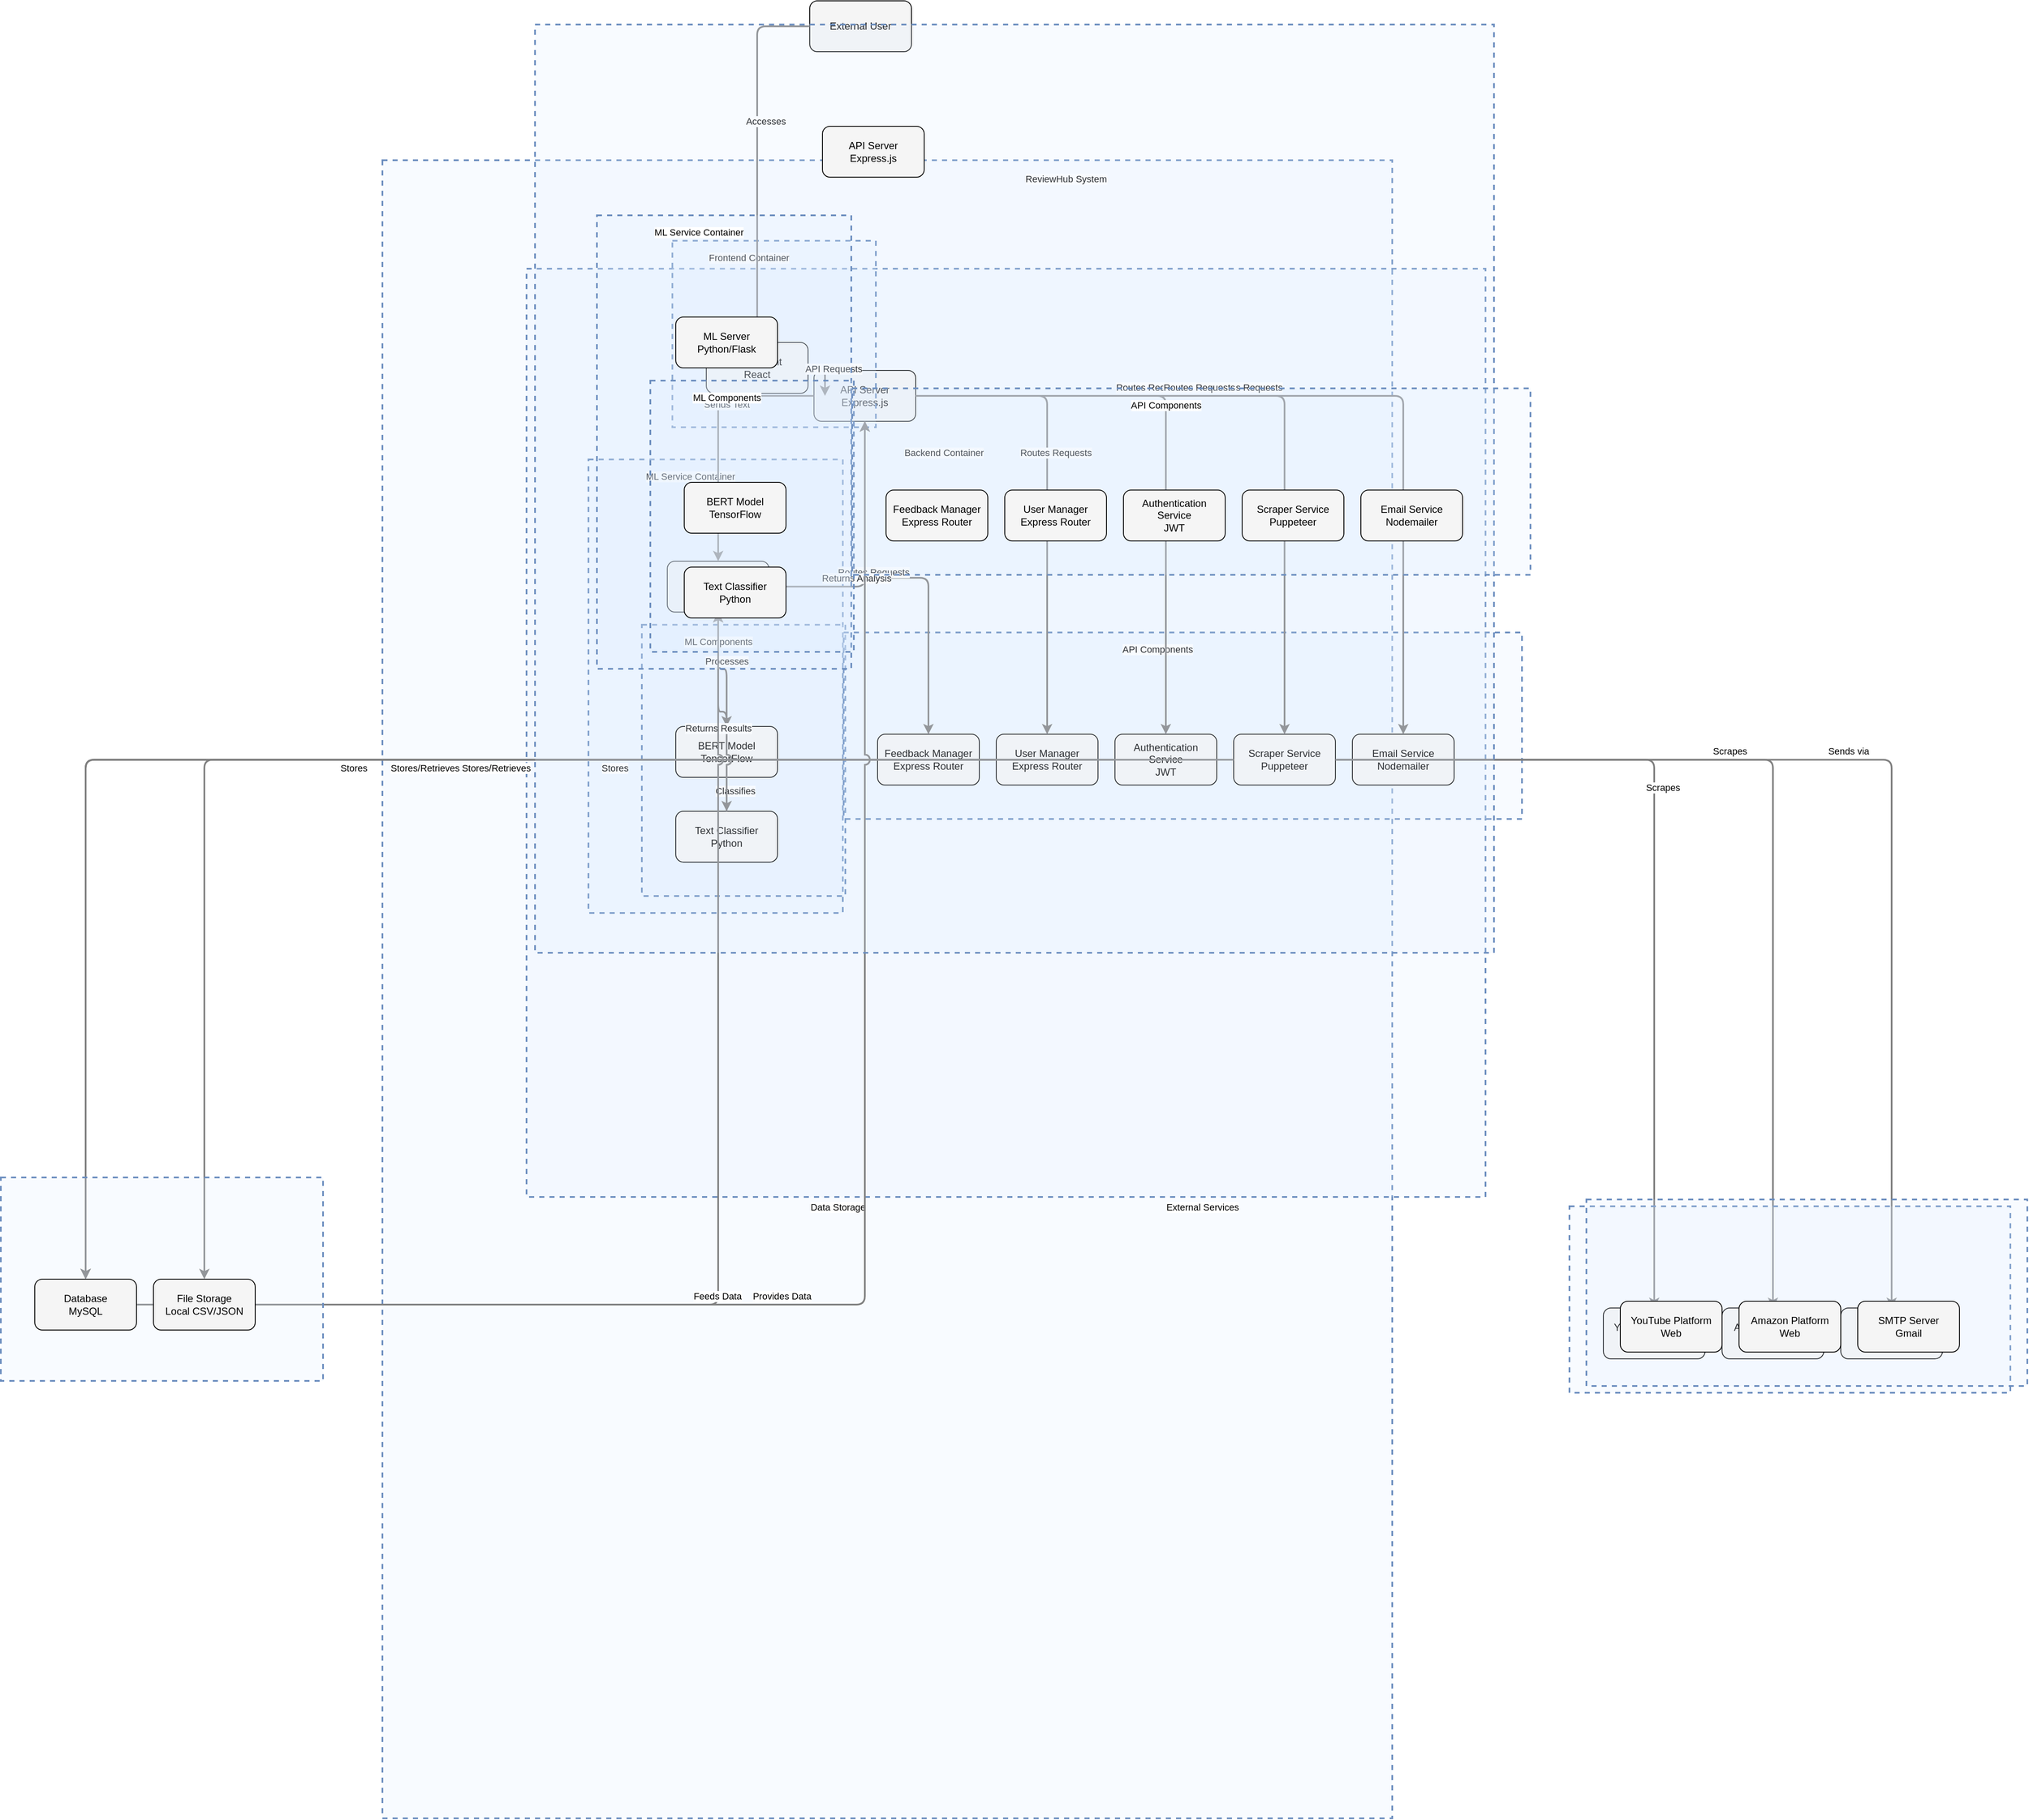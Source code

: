 <mxfile version="26.0.16">
  <diagram id="codeviz-diagram" name="System Diagram">
    <mxGraphModel dx="3816" dy="1373" grid="1" gridSize="10" guides="1" tooltips="1" connect="1" arrows="1" fold="1" page="1" pageScale="1" pageWidth="1169" pageHeight="827" math="0" shadow="0">
      <root>
        <mxCell id="0" />
        <mxCell id="1" parent="0" />
        <mxCell id="subGraph7" value="" style="html=1;whiteSpace=wrap;container=1;fillColor=#dae8fc;strokeColor=#6c8ebf;dashed=1;fillOpacity=20;strokeWidth=2;containerType=none;recursiveResize=0;movable=1;resizable=1;autosize=0;dropTarget=0" parent="1" vertex="1">
          <mxGeometry x="-120" y="200" width="1191" height="1956" as="geometry" />
        </mxCell>
        <mxCell id="subGraph6_label" value="External Services" style="edgeLabel;html=1;align=center;verticalAlign=middle;resizable=0;labelBackgroundColor=white;spacing=5" parent="subGraph7" vertex="1">
          <mxGeometry x="745" y="1223" width="444" height="24" as="geometry" />
        </mxCell>
        <mxCell id="subGraph5_label" value="Data Storage" style="edgeLabel;html=1;align=center;verticalAlign=middle;resizable=0;labelBackgroundColor=white;spacing=5" parent="subGraph7" vertex="1">
          <mxGeometry x="385" y="1223" width="304" height="24" as="geometry" />
        </mxCell>
        <mxCell id="subGraph4" value="" style="html=1;whiteSpace=wrap;container=1;fillColor=#dae8fc;strokeColor=#6c8ebf;dashed=1;fillOpacity=20;strokeWidth=2;containerType=none;recursiveResize=0;movable=1;resizable=1;autosize=0;dropTarget=0" parent="subGraph7" vertex="1">
          <mxGeometry x="170" y="128" width="1131" height="1095" as="geometry" />
        </mxCell>
        <mxCell id="subGraph3" value="" style="html=1;whiteSpace=wrap;container=1;fillColor=#dae8fc;strokeColor=#6c8ebf;dashed=1;fillOpacity=20;strokeWidth=2;containerType=none;recursiveResize=0;movable=1;resizable=1;autosize=0;dropTarget=0" parent="subGraph4" vertex="1">
          <mxGeometry x="73" y="225" width="300" height="535" as="geometry" />
        </mxCell>
        <mxCell id="subGraph2" value="" style="html=1;whiteSpace=wrap;container=1;fillColor=#dae8fc;strokeColor=#6c8ebf;dashed=1;fillOpacity=20;strokeWidth=2;containerType=none;recursiveResize=0;movable=1;resizable=1;autosize=0;dropTarget=0" parent="subGraph3" vertex="1">
          <mxGeometry x="63" y="195" width="240" height="320" as="geometry" />
        </mxCell>
        <mxCell id="BERTModel" value="BERT Model&lt;br&gt;TensorFlow" style="rounded=1;whiteSpace=wrap;html=1;fillColor=#f5f5f5" parent="subGraph2" vertex="1">
          <mxGeometry x="40" y="120" width="120" height="60" as="geometry" />
        </mxCell>
        <mxCell id="TextClassifier" value="Text Classifier&lt;br&gt;Python" style="rounded=1;whiteSpace=wrap;html=1;fillColor=#f5f5f5" parent="subGraph2" vertex="1">
          <mxGeometry x="40" y="220" width="120" height="60" as="geometry" />
        </mxCell>
        <mxCell id="subGraph2_label" value="ML Components" style="edgeLabel;html=1;align=center;verticalAlign=middle;resizable=0;labelBackgroundColor=white;spacing=5" parent="subGraph3" vertex="1">
          <mxGeometry x="71" y="203" width="164" height="24" as="geometry" />
        </mxCell>
        <mxCell id="PythonServer" value="ML Server&lt;br&gt;Python/Flask" style="rounded=1;whiteSpace=wrap;html=1;fillColor=#f5f5f5" parent="subGraph3" vertex="1">
          <mxGeometry x="93" y="120" width="120" height="60" as="geometry" />
        </mxCell>
        <mxCell id="subGraph3_label" value="ML Service Container" style="edgeLabel;html=1;align=center;verticalAlign=middle;resizable=0;labelBackgroundColor=white;spacing=5" parent="subGraph4" vertex="1">
          <mxGeometry x="81" y="233" width="224" height="24" as="geometry" />
        </mxCell>
        <mxCell id="subGraph1" value="" style="html=1;whiteSpace=wrap;container=1;fillColor=#dae8fc;strokeColor=#6c8ebf;dashed=1;fillOpacity=20;strokeWidth=2;containerType=none;recursiveResize=0;movable=1;resizable=1;autosize=0;dropTarget=0" parent="subGraph4" vertex="1">
          <mxGeometry x="374" y="429.167" width="800" height="220" as="geometry" />
        </mxCell>
        <mxCell id="AuthService" value="Authentication Service&lt;br&gt;JWT" style="rounded=1;whiteSpace=wrap;html=1;fillColor=#f5f5f5" parent="subGraph1" vertex="1">
          <mxGeometry x="320" y="120" width="120" height="60" as="geometry" />
        </mxCell>
        <mxCell id="UserManager" value="User Manager&lt;br&gt;Express Router" style="rounded=1;whiteSpace=wrap;html=1;fillColor=#f5f5f5" parent="subGraph1" vertex="1">
          <mxGeometry x="180" y="120" width="120" height="60" as="geometry" />
        </mxCell>
        <mxCell id="EmailService" value="Email Service&lt;br&gt;Nodemailer" style="rounded=1;whiteSpace=wrap;html=1;fillColor=#f5f5f5" parent="subGraph1" vertex="1">
          <mxGeometry x="600" y="120" width="120" height="60" as="geometry" />
        </mxCell>
        <mxCell id="ScraperService" value="Scraper Service&lt;br&gt;Puppeteer" style="rounded=1;whiteSpace=wrap;html=1;fillColor=#f5f5f5" parent="subGraph1" vertex="1">
          <mxGeometry x="460" y="120" width="120" height="60" as="geometry" />
        </mxCell>
        <mxCell id="FeedbackManager" value="Feedback Manager&lt;br&gt;Express Router" style="rounded=1;whiteSpace=wrap;html=1;fillColor=#f5f5f5" parent="subGraph1" vertex="1">
          <mxGeometry x="40" y="120" width="120" height="60" as="geometry" />
        </mxCell>
        <mxCell id="subGraph1_label" value="API Components" style="edgeLabel;html=1;align=center;verticalAlign=middle;resizable=0;labelBackgroundColor=white;spacing=5" parent="subGraph4" vertex="1">
          <mxGeometry x="382" y="437.167" width="724" height="24" as="geometry" />
        </mxCell>
        <mxCell id="APIServer" value="API Server&lt;br&gt;Express.js" style="rounded=1;whiteSpace=wrap;html=1;fillColor=#f5f5f5" parent="subGraph4" vertex="1">
          <mxGeometry x="339" y="120" width="120" height="60" as="geometry" />
        </mxCell>
        <mxCell id="subGraph4_label" value="Backend Container" style="edgeLabel;html=1;align=center;verticalAlign=middle;resizable=0;labelBackgroundColor=white;spacing=5" parent="subGraph7" vertex="1">
          <mxGeometry x="134" y="333" width="1055" height="24" as="geometry" />
        </mxCell>
        <mxCell id="subGraph0" value="" style="html=1;whiteSpace=wrap;container=1;fillColor=#dae8fc;strokeColor=#6c8ebf;dashed=1;fillOpacity=20;strokeWidth=2;containerType=none;recursiveResize=0;movable=1;resizable=1;autosize=0;dropTarget=0" parent="subGraph7" vertex="1">
          <mxGeometry x="342" y="95" width="240" height="220" as="geometry" />
        </mxCell>
        <mxCell id="WebClient" value="Web Client&lt;br&gt;React" style="rounded=1;whiteSpace=wrap;html=1;fillColor=#f5f5f5" parent="subGraph0" vertex="1">
          <mxGeometry x="40" y="120" width="120" height="60" as="geometry" />
        </mxCell>
        <mxCell id="subGraph0_label" value="Frontend Container" style="edgeLabel;html=1;align=center;verticalAlign=middle;resizable=0;labelBackgroundColor=white;spacing=5" parent="subGraph7" vertex="1">
          <mxGeometry x="350" y="103" width="164" height="24" as="geometry" />
        </mxCell>
        <mxCell id="subGraph7_label" value="ReviewHub System" style="edgeLabel;html=1;align=center;verticalAlign=middle;resizable=0;labelBackgroundColor=white;spacing=5" parent="1" vertex="1">
          <mxGeometry x="128" y="210" width="1115" height="24" as="geometry" />
        </mxCell>
        <mxCell id="User" value="External User" style="rounded=1;whiteSpace=wrap;html=1;fillColor=#f5f5f5" parent="1" vertex="1">
          <mxGeometry x="384" y="12" width="120" height="60" as="geometry" />
        </mxCell>
        <mxCell id="edge-L_User_WebClient_0" style="edgeStyle=orthogonalEdgeStyle;rounded=1;orthogonalLoop=1;jettySize=auto;html=1;strokeColor=#808080;strokeWidth=2;jumpStyle=arc;jumpSize=10;spacing=15;labelBackgroundColor=white;labelBorderColor=none" parent="1" source="User" target="WebClient" edge="1">
          <mxGeometry relative="1" as="geometry" />
        </mxCell>
        <mxCell id="edge-L_User_WebClient_0_label" value="Accesses" style="edgeLabel;html=1;align=center;verticalAlign=middle;resizable=0;points=[];" parent="edge-L_User_WebClient_0" vertex="1" connectable="0">
          <mxGeometry x="-0.2" y="10" relative="1" as="geometry">
            <mxPoint as="offset" />
          </mxGeometry>
        </mxCell>
        <mxCell id="edge-L_WebClient_APIServer_1" style="edgeStyle=orthogonalEdgeStyle;rounded=1;orthogonalLoop=1;jettySize=auto;html=1;strokeColor=#808080;strokeWidth=2;jumpStyle=arc;jumpSize=10;spacing=15;labelBackgroundColor=white;labelBorderColor=none" parent="1" source="WebClient" target="APIServer" edge="1">
          <mxGeometry relative="1" as="geometry" />
        </mxCell>
        <mxCell id="edge-L_WebClient_APIServer_1_label" value="API Requests" style="edgeLabel;html=1;align=center;verticalAlign=middle;resizable=0;points=[];" parent="edge-L_WebClient_APIServer_1" vertex="1" connectable="0">
          <mxGeometry x="-0.2" y="10" relative="1" as="geometry">
            <mxPoint as="offset" />
          </mxGeometry>
        </mxCell>
        <mxCell id="edge-L_APIServer_AuthService_2" style="edgeStyle=orthogonalEdgeStyle;rounded=1;orthogonalLoop=1;jettySize=auto;html=1;strokeColor=#808080;strokeWidth=2;jumpStyle=arc;jumpSize=10;spacing=15;labelBackgroundColor=white;labelBorderColor=none" parent="1" source="APIServer" target="AuthService" edge="1">
          <mxGeometry relative="1" as="geometry" />
        </mxCell>
        <mxCell id="edge-L_APIServer_AuthService_2_label" value="Routes Requests" style="edgeLabel;html=1;align=center;verticalAlign=middle;resizable=0;points=[];" parent="edge-L_APIServer_AuthService_2" vertex="1" connectable="0">
          <mxGeometry x="-0.2" y="10" relative="1" as="geometry">
            <mxPoint as="offset" />
          </mxGeometry>
        </mxCell>
        <mxCell id="edge-L_APIServer_UserManager_3" style="edgeStyle=orthogonalEdgeStyle;rounded=1;orthogonalLoop=1;jettySize=auto;html=1;strokeColor=#808080;strokeWidth=2;jumpStyle=arc;jumpSize=10;spacing=15;labelBackgroundColor=white;labelBorderColor=none" parent="1" source="APIServer" target="UserManager" edge="1">
          <mxGeometry relative="1" as="geometry" />
        </mxCell>
        <mxCell id="edge-L_APIServer_UserManager_3_label" value="Routes Requests" style="edgeLabel;html=1;align=center;verticalAlign=middle;resizable=0;points=[];" parent="edge-L_APIServer_UserManager_3" vertex="1" connectable="0">
          <mxGeometry x="-0.2" y="10" relative="1" as="geometry">
            <mxPoint as="offset" />
          </mxGeometry>
        </mxCell>
        <mxCell id="edge-L_APIServer_EmailService_4" style="edgeStyle=orthogonalEdgeStyle;rounded=1;orthogonalLoop=1;jettySize=auto;html=1;strokeColor=#808080;strokeWidth=2;jumpStyle=arc;jumpSize=10;spacing=15;labelBackgroundColor=white;labelBorderColor=none" parent="1" source="APIServer" target="EmailService" edge="1">
          <mxGeometry relative="1" as="geometry" />
        </mxCell>
        <mxCell id="edge-L_APIServer_EmailService_4_label" value="Routes Requests" style="edgeLabel;html=1;align=center;verticalAlign=middle;resizable=0;points=[];" parent="edge-L_APIServer_EmailService_4" vertex="1" connectable="0">
          <mxGeometry x="-0.2" y="10" relative="1" as="geometry">
            <mxPoint as="offset" />
          </mxGeometry>
        </mxCell>
        <mxCell id="edge-L_APIServer_ScraperService_5" style="edgeStyle=orthogonalEdgeStyle;rounded=1;orthogonalLoop=1;jettySize=auto;html=1;strokeColor=#808080;strokeWidth=2;jumpStyle=arc;jumpSize=10;spacing=15;labelBackgroundColor=white;labelBorderColor=none" parent="1" source="APIServer" target="ScraperService" edge="1">
          <mxGeometry relative="1" as="geometry" />
        </mxCell>
        <mxCell id="edge-L_APIServer_ScraperService_5_label" value="Routes Requests" style="edgeLabel;html=1;align=center;verticalAlign=middle;resizable=0;points=[];" parent="edge-L_APIServer_ScraperService_5" vertex="1" connectable="0">
          <mxGeometry x="-0.2" y="10" relative="1" as="geometry">
            <mxPoint as="offset" />
          </mxGeometry>
        </mxCell>
        <mxCell id="edge-L_APIServer_FeedbackManager_6" style="edgeStyle=orthogonalEdgeStyle;rounded=1;orthogonalLoop=1;jettySize=auto;html=1;strokeColor=#808080;strokeWidth=2;jumpStyle=arc;jumpSize=10;spacing=15;labelBackgroundColor=white;labelBorderColor=none" parent="1" source="APIServer" target="FeedbackManager" edge="1">
          <mxGeometry relative="1" as="geometry" />
        </mxCell>
        <mxCell id="edge-L_APIServer_FeedbackManager_6_label" value="Routes Requests" style="edgeLabel;html=1;align=center;verticalAlign=middle;resizable=0;points=[];" parent="edge-L_APIServer_FeedbackManager_6" vertex="1" connectable="0">
          <mxGeometry x="-0.2" y="10" relative="1" as="geometry">
            <mxPoint as="offset" />
          </mxGeometry>
        </mxCell>
        <mxCell id="edge-L_AuthService_MySQL_7" style="edgeStyle=orthogonalEdgeStyle;rounded=1;orthogonalLoop=1;jettySize=auto;html=1;strokeColor=#808080;strokeWidth=2;jumpStyle=arc;jumpSize=10;spacing=15;labelBackgroundColor=white;labelBorderColor=none" parent="1" source="AuthService" target="MySQL" edge="1">
          <mxGeometry relative="1" as="geometry" />
        </mxCell>
        <mxCell id="edge-L_AuthService_MySQL_7_label" value="Stores/Retrieves" style="edgeLabel;html=1;align=center;verticalAlign=middle;resizable=0;points=[];" parent="edge-L_AuthService_MySQL_7" vertex="1" connectable="0">
          <mxGeometry x="-0.2" y="10" relative="1" as="geometry">
            <mxPoint as="offset" />
          </mxGeometry>
        </mxCell>
        <mxCell id="edge-L_UserManager_MySQL_8" style="edgeStyle=orthogonalEdgeStyle;rounded=1;orthogonalLoop=1;jettySize=auto;html=1;strokeColor=#808080;strokeWidth=2;jumpStyle=arc;jumpSize=10;spacing=15;labelBackgroundColor=white;labelBorderColor=none" parent="1" source="UserManager" target="MySQL" edge="1">
          <mxGeometry relative="1" as="geometry" />
        </mxCell>
        <mxCell id="edge-L_UserManager_MySQL_8_label" value="Stores/Retrieves" style="edgeLabel;html=1;align=center;verticalAlign=middle;resizable=0;points=[];" parent="edge-L_UserManager_MySQL_8" vertex="1" connectable="0">
          <mxGeometry x="-0.2" y="10" relative="1" as="geometry">
            <mxPoint as="offset" />
          </mxGeometry>
        </mxCell>
        <mxCell id="edge-L_FeedbackManager_MySQL_9" style="edgeStyle=orthogonalEdgeStyle;rounded=1;orthogonalLoop=1;jettySize=auto;html=1;strokeColor=#808080;strokeWidth=2;jumpStyle=arc;jumpSize=10;spacing=15;labelBackgroundColor=white;labelBorderColor=none" parent="1" source="FeedbackManager" target="MySQL" edge="1">
          <mxGeometry relative="1" as="geometry" />
        </mxCell>
        <mxCell id="edge-L_FeedbackManager_MySQL_9_label" value="Stores" style="edgeLabel;html=1;align=center;verticalAlign=middle;resizable=0;points=[];" parent="edge-L_FeedbackManager_MySQL_9" vertex="1" connectable="0">
          <mxGeometry x="-0.2" y="10" relative="1" as="geometry">
            <mxPoint as="offset" />
          </mxGeometry>
        </mxCell>
        <mxCell id="edge-L_ScraperService_AmazonSite_10" style="edgeStyle=orthogonalEdgeStyle;rounded=1;orthogonalLoop=1;jettySize=auto;html=1;strokeColor=#808080;strokeWidth=2;jumpStyle=arc;jumpSize=10;spacing=15;labelBackgroundColor=white;labelBorderColor=none" parent="1" source="ScraperService" target="AmazonSite" edge="1">
          <mxGeometry relative="1" as="geometry" />
        </mxCell>
        <mxCell id="edge-L_ScraperService_AmazonSite_10_label" value="Scrapes" style="edgeLabel;html=1;align=center;verticalAlign=middle;resizable=0;points=[];" parent="edge-L_ScraperService_AmazonSite_10" vertex="1" connectable="0">
          <mxGeometry x="-0.2" y="10" relative="1" as="geometry">
            <mxPoint as="offset" />
          </mxGeometry>
        </mxCell>
        <mxCell id="edge-L_ScraperService_YouTubeSite_11" style="edgeStyle=orthogonalEdgeStyle;rounded=1;orthogonalLoop=1;jettySize=auto;html=1;strokeColor=#808080;strokeWidth=2;jumpStyle=arc;jumpSize=10;spacing=15;labelBackgroundColor=white;labelBorderColor=none" parent="1" source="ScraperService" target="YouTubeSite" edge="1">
          <mxGeometry relative="1" as="geometry" />
        </mxCell>
        <mxCell id="edge-L_ScraperService_YouTubeSite_11_label" value="Scrapes" style="edgeLabel;html=1;align=center;verticalAlign=middle;resizable=0;points=[];" parent="edge-L_ScraperService_YouTubeSite_11" vertex="1" connectable="0">
          <mxGeometry x="-0.2" y="10" relative="1" as="geometry">
            <mxPoint as="offset" />
          </mxGeometry>
        </mxCell>
        <mxCell id="edge-L_ScraperService_FileStorage_12" style="edgeStyle=orthogonalEdgeStyle;rounded=1;orthogonalLoop=1;jettySize=auto;html=1;strokeColor=#808080;strokeWidth=2;jumpStyle=arc;jumpSize=10;spacing=15;labelBackgroundColor=white;labelBorderColor=none" parent="1" source="ScraperService" target="FileStorage" edge="1">
          <mxGeometry relative="1" as="geometry" />
        </mxCell>
        <mxCell id="edge-L_ScraperService_FileStorage_12_label" value="Stores" style="edgeLabel;html=1;align=center;verticalAlign=middle;resizable=0;points=[];" parent="edge-L_ScraperService_FileStorage_12" vertex="1" connectable="0">
          <mxGeometry x="-0.2" y="10" relative="1" as="geometry">
            <mxPoint as="offset" />
          </mxGeometry>
        </mxCell>
        <mxCell id="edge-L_EmailService_SMTPServer_13" style="edgeStyle=orthogonalEdgeStyle;rounded=1;orthogonalLoop=1;jettySize=auto;html=1;strokeColor=#808080;strokeWidth=2;jumpStyle=arc;jumpSize=10;spacing=15;labelBackgroundColor=white;labelBorderColor=none" parent="1" source="EmailService" target="SMTPServer" edge="1">
          <mxGeometry relative="1" as="geometry" />
        </mxCell>
        <mxCell id="edge-L_EmailService_SMTPServer_13_label" value="Sends via" style="edgeLabel;html=1;align=center;verticalAlign=middle;resizable=0;points=[];" parent="edge-L_EmailService_SMTPServer_13" vertex="1" connectable="0">
          <mxGeometry x="-0.2" y="10" relative="1" as="geometry">
            <mxPoint as="offset" />
          </mxGeometry>
        </mxCell>
        <mxCell id="edge-L_APIServer_PythonServer_14" style="edgeStyle=orthogonalEdgeStyle;rounded=1;orthogonalLoop=1;jettySize=auto;html=1;strokeColor=#808080;strokeWidth=2;jumpStyle=arc;jumpSize=10;spacing=15;labelBackgroundColor=white;labelBorderColor=none" parent="1" source="APIServer" target="PythonServer" edge="1">
          <mxGeometry relative="1" as="geometry" />
        </mxCell>
        <mxCell id="edge-L_APIServer_PythonServer_14_label" value="Sends Text" style="edgeLabel;html=1;align=center;verticalAlign=middle;resizable=0;points=[];" parent="edge-L_APIServer_PythonServer_14" vertex="1" connectable="0">
          <mxGeometry x="-0.2" y="10" relative="1" as="geometry">
            <mxPoint as="offset" />
          </mxGeometry>
        </mxCell>
        <mxCell id="edge-L_PythonServer_BERTModel_15" style="edgeStyle=orthogonalEdgeStyle;rounded=1;orthogonalLoop=1;jettySize=auto;html=1;strokeColor=#808080;strokeWidth=2;jumpStyle=arc;jumpSize=10;spacing=15;labelBackgroundColor=white;labelBorderColor=none" parent="1" source="PythonServer" target="BERTModel" edge="1">
          <mxGeometry relative="1" as="geometry" />
        </mxCell>
        <mxCell id="edge-L_PythonServer_BERTModel_15_label" value="Processes" style="edgeLabel;html=1;align=center;verticalAlign=middle;resizable=0;points=[];" parent="edge-L_PythonServer_BERTModel_15" vertex="1" connectable="0">
          <mxGeometry x="-0.2" y="10" relative="1" as="geometry">
            <mxPoint as="offset" />
          </mxGeometry>
        </mxCell>
        <mxCell id="edge-L_BERTModel_TextClassifier_16" style="edgeStyle=orthogonalEdgeStyle;rounded=1;orthogonalLoop=1;jettySize=auto;html=1;strokeColor=#808080;strokeWidth=2;jumpStyle=arc;jumpSize=10;spacing=15;labelBackgroundColor=white;labelBorderColor=none" parent="1" source="BERTModel" target="TextClassifier" edge="1">
          <mxGeometry relative="1" as="geometry" />
        </mxCell>
        <mxCell id="edge-L_BERTModel_TextClassifier_16_label" value="Classifies" style="edgeLabel;html=1;align=center;verticalAlign=middle;resizable=0;points=[];" parent="edge-L_BERTModel_TextClassifier_16" vertex="1" connectable="0">
          <mxGeometry x="-0.2" y="10" relative="1" as="geometry">
            <mxPoint as="offset" />
          </mxGeometry>
        </mxCell>
        <mxCell id="edge-L_TextClassifier_PythonServer_17" style="edgeStyle=orthogonalEdgeStyle;rounded=1;orthogonalLoop=1;jettySize=auto;html=1;strokeColor=#808080;strokeWidth=2;jumpStyle=arc;jumpSize=10;spacing=15;labelBackgroundColor=white;labelBorderColor=none" parent="1" source="TextClassifier" target="PythonServer" edge="1">
          <mxGeometry relative="1" as="geometry" />
        </mxCell>
        <mxCell id="edge-L_TextClassifier_PythonServer_17_label" value="Returns Results" style="edgeLabel;html=1;align=center;verticalAlign=middle;resizable=0;points=[];" parent="edge-L_TextClassifier_PythonServer_17" vertex="1" connectable="0">
          <mxGeometry x="-0.2" y="10" relative="1" as="geometry">
            <mxPoint as="offset" />
          </mxGeometry>
        </mxCell>
        <mxCell id="edge-L_PythonServer_APIServer_18" style="edgeStyle=orthogonalEdgeStyle;rounded=1;orthogonalLoop=1;jettySize=auto;html=1;strokeColor=#808080;strokeWidth=2;jumpStyle=arc;jumpSize=10;spacing=15;labelBackgroundColor=white;labelBorderColor=none" parent="1" source="PythonServer" target="APIServer" edge="1">
          <mxGeometry relative="1" as="geometry" />
        </mxCell>
        <mxCell id="edge-L_PythonServer_APIServer_18_label" value="Returns Analysis" style="edgeLabel;html=1;align=center;verticalAlign=middle;resizable=0;points=[];" parent="edge-L_PythonServer_APIServer_18" vertex="1" connectable="0">
          <mxGeometry x="-0.2" y="10" relative="1" as="geometry">
            <mxPoint as="offset" />
          </mxGeometry>
        </mxCell>
        <mxCell id="edge-L_FileStorage_PythonServer_19" style="edgeStyle=orthogonalEdgeStyle;rounded=1;orthogonalLoop=1;jettySize=auto;html=1;strokeColor=#808080;strokeWidth=2;jumpStyle=arc;jumpSize=10;spacing=15;labelBackgroundColor=white;labelBorderColor=none" parent="1" source="FileStorage" target="PythonServer" edge="1">
          <mxGeometry relative="1" as="geometry" />
        </mxCell>
        <mxCell id="edge-L_FileStorage_PythonServer_19_label" value="Feeds Data" style="edgeLabel;html=1;align=center;verticalAlign=middle;resizable=0;points=[];" parent="edge-L_FileStorage_PythonServer_19" vertex="1" connectable="0">
          <mxGeometry x="-0.2" y="10" relative="1" as="geometry">
            <mxPoint as="offset" />
          </mxGeometry>
        </mxCell>
        <mxCell id="edge-L_MySQL_APIServer_20" style="edgeStyle=orthogonalEdgeStyle;rounded=1;orthogonalLoop=1;jettySize=auto;html=1;strokeColor=#808080;strokeWidth=2;jumpStyle=arc;jumpSize=10;spacing=15;labelBackgroundColor=white;labelBorderColor=none" parent="1" source="MySQL" target="APIServer" edge="1">
          <mxGeometry relative="1" as="geometry" />
        </mxCell>
        <mxCell id="edge-L_MySQL_APIServer_20_label" value="Provides Data" style="edgeLabel;html=1;align=center;verticalAlign=middle;resizable=0;points=[];" parent="edge-L_MySQL_APIServer_20" vertex="1" connectable="0">
          <mxGeometry x="-0.2" y="10" relative="1" as="geometry">
            <mxPoint as="offset" />
          </mxGeometry>
        </mxCell>
        <mxCell id="subGraph5" value="" style="html=1;whiteSpace=wrap;container=1;fillColor=#dae8fc;strokeColor=#6c8ebf;dashed=1;fillOpacity=20;strokeWidth=2;containerType=none;recursiveResize=0;movable=1;resizable=1;autosize=0;dropTarget=0" parent="1" vertex="1">
          <mxGeometry x="-570" y="1400" width="380" height="240" as="geometry" />
        </mxCell>
        <mxCell id="MySQL" value="Database&lt;br&gt;MySQL" style="rounded=1;whiteSpace=wrap;html=1;fillColor=#f5f5f5" parent="subGraph5" vertex="1">
          <mxGeometry x="40" y="120" width="120" height="60" as="geometry" />
        </mxCell>
        <mxCell id="FileStorage" value="File Storage&lt;br&gt;Local CSV/JSON" style="rounded=1;whiteSpace=wrap;html=1;fillColor=#f5f5f5" parent="subGraph5" vertex="1">
          <mxGeometry x="180" y="120" width="120" height="60" as="geometry" />
        </mxCell>
        <mxCell id="subGraph6" value="" style="html=1;whiteSpace=wrap;container=1;fillColor=#dae8fc;strokeColor=#6c8ebf;dashed=1;fillOpacity=20;strokeWidth=2;containerType=none;recursiveResize=0;movable=1;resizable=1;autosize=0;dropTarget=0" parent="1" vertex="1">
          <mxGeometry x="1280" y="1434" width="520" height="220" as="geometry" />
        </mxCell>
        <mxCell id="SMTPServer" value="SMTP Server&lt;br&gt;Gmail" style="rounded=1;whiteSpace=wrap;html=1;fillColor=#f5f5f5" parent="subGraph6" vertex="1">
          <mxGeometry x="320" y="120" width="120" height="60" as="geometry" />
        </mxCell>
        <mxCell id="AmazonSite" value="Amazon Platform&lt;br&gt;Web" style="rounded=1;whiteSpace=wrap;html=1;fillColor=#f5f5f5" parent="subGraph6" vertex="1">
          <mxGeometry x="180" y="120" width="120" height="60" as="geometry" />
        </mxCell>
        <mxCell id="YouTubeSite" value="YouTube Platform&lt;br&gt;Web" style="rounded=1;whiteSpace=wrap;html=1;fillColor=#f5f5f5" parent="subGraph6" vertex="1">
          <mxGeometry x="40" y="120" width="120" height="60" as="geometry" />
        </mxCell>
        <mxCell id="eK7Xl8W-Q0LYb2Pve7hI-1" value="" style="html=1;whiteSpace=wrap;container=1;fillColor=#dae8fc;strokeColor=#6c8ebf;dashed=1;fillOpacity=20;strokeWidth=2;containerType=none;recursiveResize=0;movable=1;resizable=1;autosize=0;dropTarget=0" vertex="1" parent="1">
          <mxGeometry x="1300" y="1426" width="520" height="220" as="geometry" />
        </mxCell>
        <mxCell id="eK7Xl8W-Q0LYb2Pve7hI-2" value="SMTP Server&lt;br&gt;Gmail" style="rounded=1;whiteSpace=wrap;html=1;fillColor=#f5f5f5" vertex="1" parent="eK7Xl8W-Q0LYb2Pve7hI-1">
          <mxGeometry x="320" y="120" width="120" height="60" as="geometry" />
        </mxCell>
        <mxCell id="eK7Xl8W-Q0LYb2Pve7hI-3" value="Amazon Platform&lt;br&gt;Web" style="rounded=1;whiteSpace=wrap;html=1;fillColor=#f5f5f5" vertex="1" parent="eK7Xl8W-Q0LYb2Pve7hI-1">
          <mxGeometry x="180" y="120" width="120" height="60" as="geometry" />
        </mxCell>
        <mxCell id="eK7Xl8W-Q0LYb2Pve7hI-4" value="YouTube Platform&lt;br&gt;Web" style="rounded=1;whiteSpace=wrap;html=1;fillColor=#f5f5f5" vertex="1" parent="eK7Xl8W-Q0LYb2Pve7hI-1">
          <mxGeometry x="40" y="120" width="120" height="60" as="geometry" />
        </mxCell>
        <mxCell id="eK7Xl8W-Q0LYb2Pve7hI-5" value="" style="html=1;whiteSpace=wrap;container=1;fillColor=#dae8fc;strokeColor=#6c8ebf;dashed=1;fillOpacity=20;strokeWidth=2;containerType=none;recursiveResize=0;movable=1;resizable=1;autosize=0;dropTarget=0" vertex="1" parent="1">
          <mxGeometry x="60" y="40" width="1131" height="1095" as="geometry" />
        </mxCell>
        <mxCell id="eK7Xl8W-Q0LYb2Pve7hI-6" value="" style="html=1;whiteSpace=wrap;container=1;fillColor=#dae8fc;strokeColor=#6c8ebf;dashed=1;fillOpacity=20;strokeWidth=2;containerType=none;recursiveResize=0;movable=1;resizable=1;autosize=0;dropTarget=0" vertex="1" parent="eK7Xl8W-Q0LYb2Pve7hI-5">
          <mxGeometry x="73" y="225" width="300" height="535" as="geometry" />
        </mxCell>
        <mxCell id="eK7Xl8W-Q0LYb2Pve7hI-7" value="" style="html=1;whiteSpace=wrap;container=1;fillColor=#dae8fc;strokeColor=#6c8ebf;dashed=1;fillOpacity=20;strokeWidth=2;containerType=none;recursiveResize=0;movable=1;resizable=1;autosize=0;dropTarget=0" vertex="1" parent="eK7Xl8W-Q0LYb2Pve7hI-6">
          <mxGeometry x="63" y="195" width="240" height="320" as="geometry" />
        </mxCell>
        <mxCell id="eK7Xl8W-Q0LYb2Pve7hI-8" value="BERT Model&lt;br&gt;TensorFlow" style="rounded=1;whiteSpace=wrap;html=1;fillColor=#f5f5f5" vertex="1" parent="eK7Xl8W-Q0LYb2Pve7hI-7">
          <mxGeometry x="40" y="120" width="120" height="60" as="geometry" />
        </mxCell>
        <mxCell id="eK7Xl8W-Q0LYb2Pve7hI-9" value="Text Classifier&lt;br&gt;Python" style="rounded=1;whiteSpace=wrap;html=1;fillColor=#f5f5f5" vertex="1" parent="eK7Xl8W-Q0LYb2Pve7hI-7">
          <mxGeometry x="40" y="220" width="120" height="60" as="geometry" />
        </mxCell>
        <mxCell id="eK7Xl8W-Q0LYb2Pve7hI-10" value="ML Components" style="edgeLabel;html=1;align=center;verticalAlign=middle;resizable=0;labelBackgroundColor=white;spacing=5" vertex="1" parent="eK7Xl8W-Q0LYb2Pve7hI-6">
          <mxGeometry x="71" y="203" width="164" height="24" as="geometry" />
        </mxCell>
        <mxCell id="eK7Xl8W-Q0LYb2Pve7hI-11" value="ML Server&lt;br&gt;Python/Flask" style="rounded=1;whiteSpace=wrap;html=1;fillColor=#f5f5f5" vertex="1" parent="eK7Xl8W-Q0LYb2Pve7hI-6">
          <mxGeometry x="93" y="120" width="120" height="60" as="geometry" />
        </mxCell>
        <mxCell id="eK7Xl8W-Q0LYb2Pve7hI-12" value="ML Service Container" style="edgeLabel;html=1;align=center;verticalAlign=middle;resizable=0;labelBackgroundColor=white;spacing=5" vertex="1" parent="eK7Xl8W-Q0LYb2Pve7hI-5">
          <mxGeometry x="81" y="233" width="224" height="24" as="geometry" />
        </mxCell>
        <mxCell id="eK7Xl8W-Q0LYb2Pve7hI-13" value="" style="html=1;whiteSpace=wrap;container=1;fillColor=#dae8fc;strokeColor=#6c8ebf;dashed=1;fillOpacity=20;strokeWidth=2;containerType=none;recursiveResize=0;movable=1;resizable=1;autosize=0;dropTarget=0" vertex="1" parent="eK7Xl8W-Q0LYb2Pve7hI-5">
          <mxGeometry x="374" y="429.167" width="800" height="220" as="geometry" />
        </mxCell>
        <mxCell id="eK7Xl8W-Q0LYb2Pve7hI-14" value="Authentication Service&lt;br&gt;JWT" style="rounded=1;whiteSpace=wrap;html=1;fillColor=#f5f5f5" vertex="1" parent="eK7Xl8W-Q0LYb2Pve7hI-13">
          <mxGeometry x="320" y="120" width="120" height="60" as="geometry" />
        </mxCell>
        <mxCell id="eK7Xl8W-Q0LYb2Pve7hI-15" value="User Manager&lt;br&gt;Express Router" style="rounded=1;whiteSpace=wrap;html=1;fillColor=#f5f5f5" vertex="1" parent="eK7Xl8W-Q0LYb2Pve7hI-13">
          <mxGeometry x="180" y="120" width="120" height="60" as="geometry" />
        </mxCell>
        <mxCell id="eK7Xl8W-Q0LYb2Pve7hI-16" value="Email Service&lt;br&gt;Nodemailer" style="rounded=1;whiteSpace=wrap;html=1;fillColor=#f5f5f5" vertex="1" parent="eK7Xl8W-Q0LYb2Pve7hI-13">
          <mxGeometry x="600" y="120" width="120" height="60" as="geometry" />
        </mxCell>
        <mxCell id="eK7Xl8W-Q0LYb2Pve7hI-17" value="Scraper Service&lt;br&gt;Puppeteer" style="rounded=1;whiteSpace=wrap;html=1;fillColor=#f5f5f5" vertex="1" parent="eK7Xl8W-Q0LYb2Pve7hI-13">
          <mxGeometry x="460" y="120" width="120" height="60" as="geometry" />
        </mxCell>
        <mxCell id="eK7Xl8W-Q0LYb2Pve7hI-18" value="Feedback Manager&lt;br&gt;Express Router" style="rounded=1;whiteSpace=wrap;html=1;fillColor=#f5f5f5" vertex="1" parent="eK7Xl8W-Q0LYb2Pve7hI-13">
          <mxGeometry x="40" y="120" width="120" height="60" as="geometry" />
        </mxCell>
        <mxCell id="eK7Xl8W-Q0LYb2Pve7hI-19" value="API Components" style="edgeLabel;html=1;align=center;verticalAlign=middle;resizable=0;labelBackgroundColor=white;spacing=5" vertex="1" parent="eK7Xl8W-Q0LYb2Pve7hI-5">
          <mxGeometry x="382" y="437.167" width="724" height="24" as="geometry" />
        </mxCell>
        <mxCell id="eK7Xl8W-Q0LYb2Pve7hI-20" value="API Server&lt;br&gt;Express.js" style="rounded=1;whiteSpace=wrap;html=1;fillColor=#f5f5f5" vertex="1" parent="eK7Xl8W-Q0LYb2Pve7hI-5">
          <mxGeometry x="339" y="120" width="120" height="60" as="geometry" />
        </mxCell>
      </root>
    </mxGraphModel>
  </diagram>
</mxfile>
